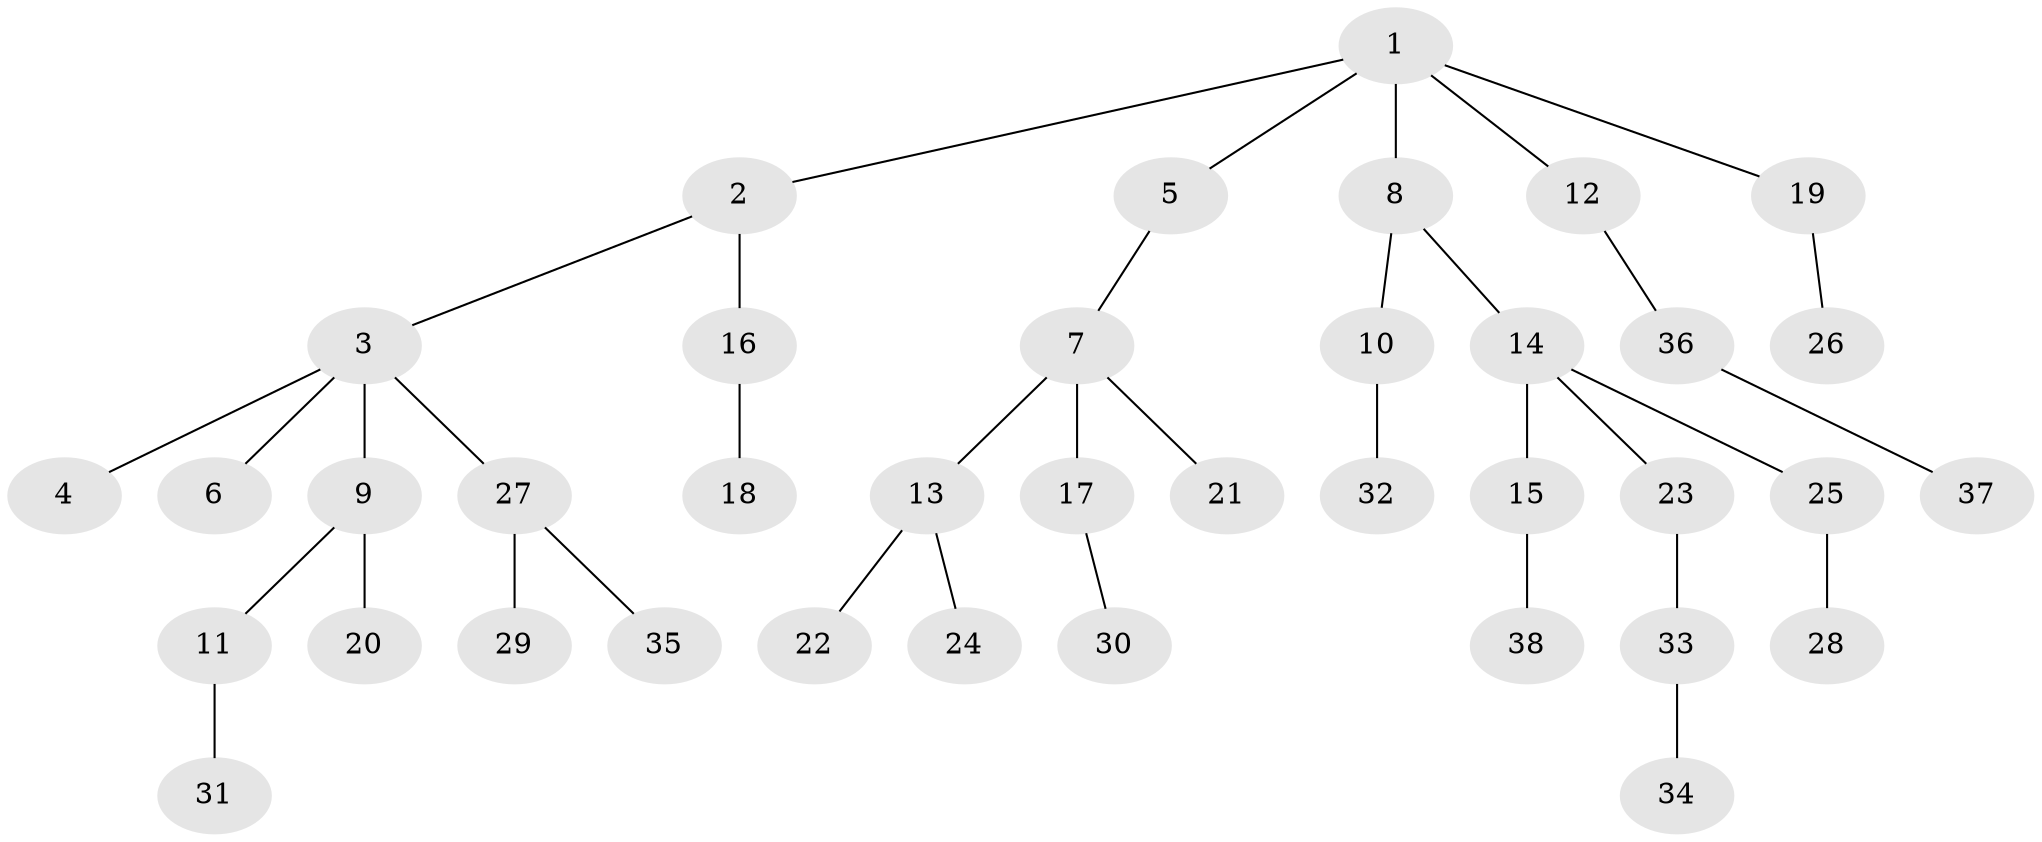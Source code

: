 // original degree distribution, {6: 0.013333333333333334, 5: 0.04, 7: 0.013333333333333334, 1: 0.5466666666666666, 3: 0.17333333333333334, 4: 0.05333333333333334, 2: 0.16}
// Generated by graph-tools (version 1.1) at 2025/36/03/09/25 02:36:35]
// undirected, 38 vertices, 37 edges
graph export_dot {
graph [start="1"]
  node [color=gray90,style=filled];
  1;
  2;
  3;
  4;
  5;
  6;
  7;
  8;
  9;
  10;
  11;
  12;
  13;
  14;
  15;
  16;
  17;
  18;
  19;
  20;
  21;
  22;
  23;
  24;
  25;
  26;
  27;
  28;
  29;
  30;
  31;
  32;
  33;
  34;
  35;
  36;
  37;
  38;
  1 -- 2 [weight=1.0];
  1 -- 5 [weight=1.0];
  1 -- 8 [weight=1.0];
  1 -- 12 [weight=1.0];
  1 -- 19 [weight=1.0];
  2 -- 3 [weight=1.0];
  2 -- 16 [weight=1.0];
  3 -- 4 [weight=1.0];
  3 -- 6 [weight=1.0];
  3 -- 9 [weight=1.0];
  3 -- 27 [weight=1.0];
  5 -- 7 [weight=1.0];
  7 -- 13 [weight=1.0];
  7 -- 17 [weight=2.0];
  7 -- 21 [weight=1.0];
  8 -- 10 [weight=1.0];
  8 -- 14 [weight=1.0];
  9 -- 11 [weight=1.0];
  9 -- 20 [weight=2.0];
  10 -- 32 [weight=1.0];
  11 -- 31 [weight=1.0];
  12 -- 36 [weight=1.0];
  13 -- 22 [weight=1.0];
  13 -- 24 [weight=1.0];
  14 -- 15 [weight=1.0];
  14 -- 23 [weight=1.0];
  14 -- 25 [weight=1.0];
  15 -- 38 [weight=1.0];
  16 -- 18 [weight=1.0];
  17 -- 30 [weight=1.0];
  19 -- 26 [weight=1.0];
  23 -- 33 [weight=3.0];
  25 -- 28 [weight=1.0];
  27 -- 29 [weight=1.0];
  27 -- 35 [weight=1.0];
  33 -- 34 [weight=1.0];
  36 -- 37 [weight=1.0];
}
